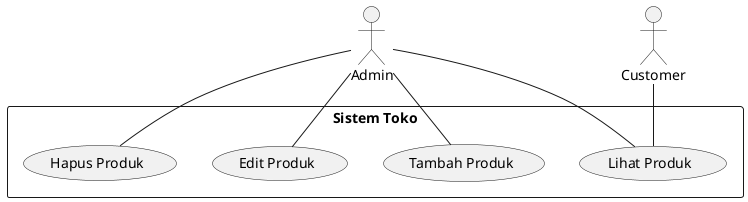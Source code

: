 @startuml

actor Admin
actor Customer

rectangle "Sistem Toko" {
    Admin -- (Tambah Produk)
    Admin -- (Edit Produk)
    Admin -- (Hapus Produk)
    Admin -- (Lihat Produk)
    
    Customer -- (Lihat Produk)
}

@enduml